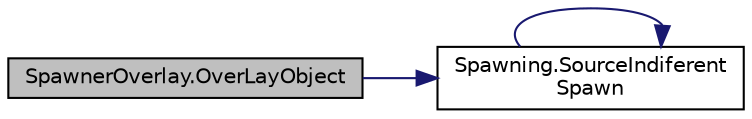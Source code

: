 digraph "SpawnerOverlay.OverLayObject"
{
 // LATEX_PDF_SIZE
  edge [fontname="Helvetica",fontsize="10",labelfontname="Helvetica",labelfontsize="10"];
  node [fontname="Helvetica",fontsize="10",shape=record];
  rankdir="LR";
  Node1 [label="SpawnerOverlay.OverLayObject",height=0.2,width=0.4,color="black", fillcolor="grey75", style="filled", fontcolor="black",tooltip=" "];
  Node1 -> Node2 [color="midnightblue",fontsize="10",style="solid",fontname="Helvetica"];
  Node2 [label="Spawning.SourceIndiferent\lSpawn",height=0.2,width=0.4,color="black", fillcolor="white", style="filled",URL="$class_spawning.html#a57fcfbd13e012327a852a78ef7ced12f",tooltip=" "];
  Node2 -> Node2 [color="midnightblue",fontsize="10",style="solid",fontname="Helvetica"];
}

